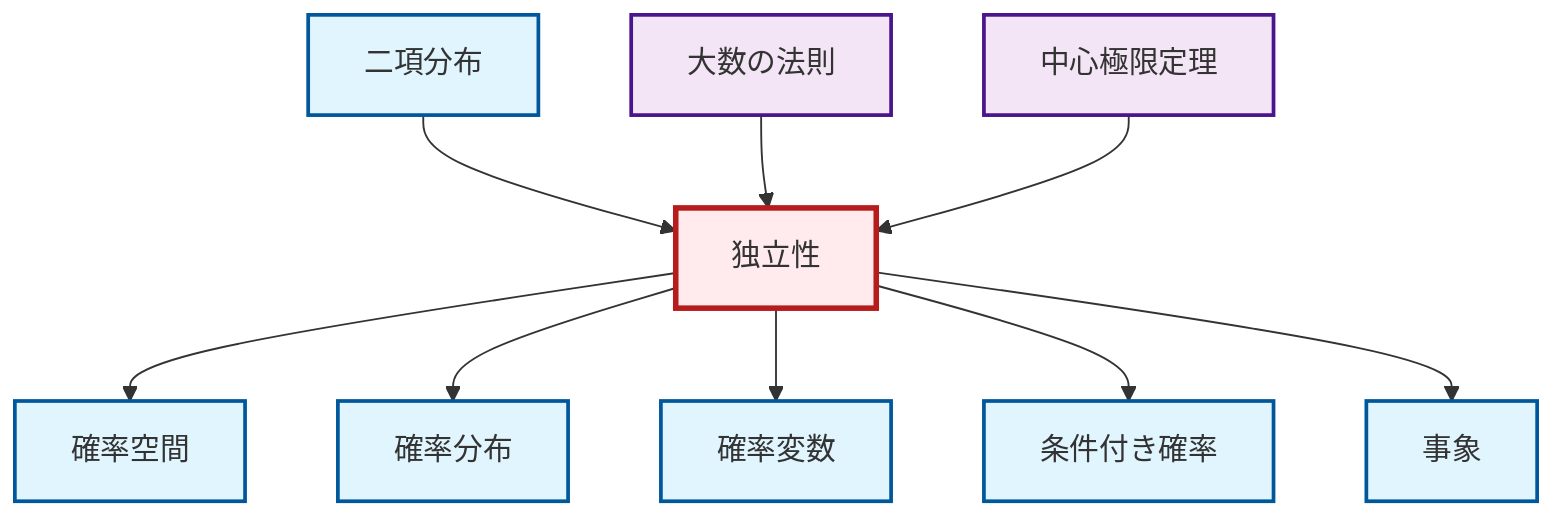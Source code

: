 graph TD
    classDef definition fill:#e1f5fe,stroke:#01579b,stroke-width:2px
    classDef theorem fill:#f3e5f5,stroke:#4a148c,stroke-width:2px
    classDef axiom fill:#fff3e0,stroke:#e65100,stroke-width:2px
    classDef example fill:#e8f5e9,stroke:#1b5e20,stroke-width:2px
    classDef current fill:#ffebee,stroke:#b71c1c,stroke-width:3px
    def-random-variable["確率変数"]:::definition
    def-probability-distribution["確率分布"]:::definition
    def-binomial-distribution["二項分布"]:::definition
    def-probability-space["確率空間"]:::definition
    def-conditional-probability["条件付き確率"]:::definition
    thm-central-limit["中心極限定理"]:::theorem
    thm-law-of-large-numbers["大数の法則"]:::theorem
    def-event["事象"]:::definition
    def-independence["独立性"]:::definition
    def-independence --> def-probability-space
    def-binomial-distribution --> def-independence
    def-independence --> def-probability-distribution
    def-independence --> def-random-variable
    thm-law-of-large-numbers --> def-independence
    def-independence --> def-conditional-probability
    thm-central-limit --> def-independence
    def-independence --> def-event
    class def-independence current